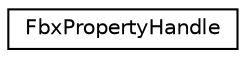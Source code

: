 digraph "クラス階層図"
{
  edge [fontname="Helvetica",fontsize="10",labelfontname="Helvetica",labelfontsize="10"];
  node [fontname="Helvetica",fontsize="10",shape=record];
  rankdir="LR";
  Node0 [label="FbxPropertyHandle",height=0.2,width=0.4,color="black", fillcolor="white", style="filled",URL="$class_fbx_property_handle.html",tooltip="Class to manage property handle. "];
}
